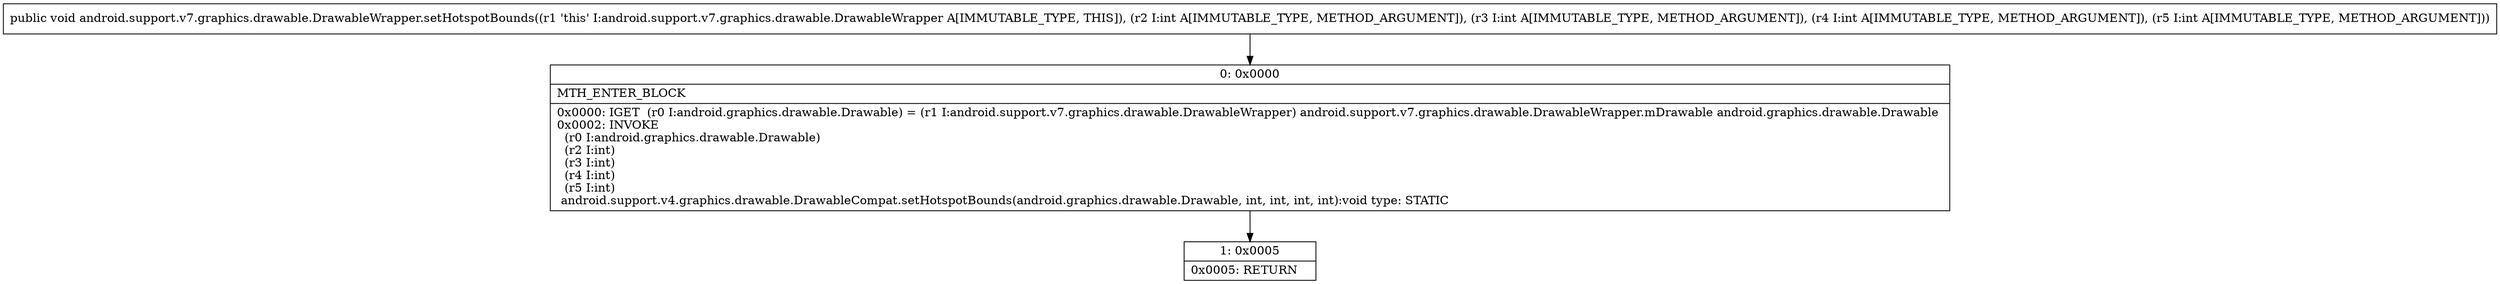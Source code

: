 digraph "CFG forandroid.support.v7.graphics.drawable.DrawableWrapper.setHotspotBounds(IIII)V" {
Node_0 [shape=record,label="{0\:\ 0x0000|MTH_ENTER_BLOCK\l|0x0000: IGET  (r0 I:android.graphics.drawable.Drawable) = (r1 I:android.support.v7.graphics.drawable.DrawableWrapper) android.support.v7.graphics.drawable.DrawableWrapper.mDrawable android.graphics.drawable.Drawable \l0x0002: INVOKE  \l  (r0 I:android.graphics.drawable.Drawable)\l  (r2 I:int)\l  (r3 I:int)\l  (r4 I:int)\l  (r5 I:int)\l android.support.v4.graphics.drawable.DrawableCompat.setHotspotBounds(android.graphics.drawable.Drawable, int, int, int, int):void type: STATIC \l}"];
Node_1 [shape=record,label="{1\:\ 0x0005|0x0005: RETURN   \l}"];
MethodNode[shape=record,label="{public void android.support.v7.graphics.drawable.DrawableWrapper.setHotspotBounds((r1 'this' I:android.support.v7.graphics.drawable.DrawableWrapper A[IMMUTABLE_TYPE, THIS]), (r2 I:int A[IMMUTABLE_TYPE, METHOD_ARGUMENT]), (r3 I:int A[IMMUTABLE_TYPE, METHOD_ARGUMENT]), (r4 I:int A[IMMUTABLE_TYPE, METHOD_ARGUMENT]), (r5 I:int A[IMMUTABLE_TYPE, METHOD_ARGUMENT])) }"];
MethodNode -> Node_0;
Node_0 -> Node_1;
}

